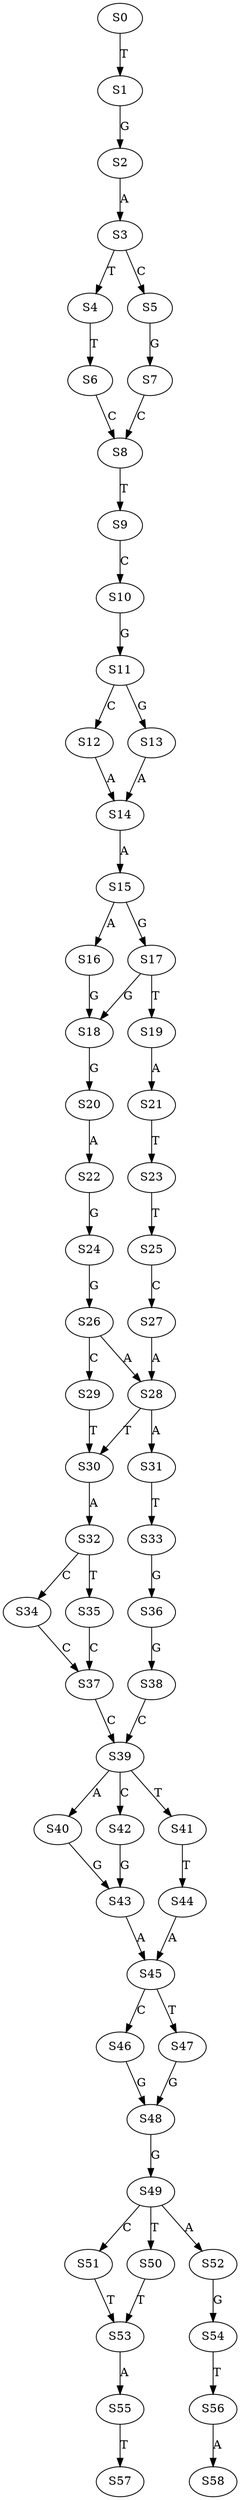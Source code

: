 strict digraph  {
	S0 -> S1 [ label = T ];
	S1 -> S2 [ label = G ];
	S2 -> S3 [ label = A ];
	S3 -> S4 [ label = T ];
	S3 -> S5 [ label = C ];
	S4 -> S6 [ label = T ];
	S5 -> S7 [ label = G ];
	S6 -> S8 [ label = C ];
	S7 -> S8 [ label = C ];
	S8 -> S9 [ label = T ];
	S9 -> S10 [ label = C ];
	S10 -> S11 [ label = G ];
	S11 -> S12 [ label = C ];
	S11 -> S13 [ label = G ];
	S12 -> S14 [ label = A ];
	S13 -> S14 [ label = A ];
	S14 -> S15 [ label = A ];
	S15 -> S16 [ label = A ];
	S15 -> S17 [ label = G ];
	S16 -> S18 [ label = G ];
	S17 -> S18 [ label = G ];
	S17 -> S19 [ label = T ];
	S18 -> S20 [ label = G ];
	S19 -> S21 [ label = A ];
	S20 -> S22 [ label = A ];
	S21 -> S23 [ label = T ];
	S22 -> S24 [ label = G ];
	S23 -> S25 [ label = T ];
	S24 -> S26 [ label = G ];
	S25 -> S27 [ label = C ];
	S26 -> S28 [ label = A ];
	S26 -> S29 [ label = C ];
	S27 -> S28 [ label = A ];
	S28 -> S30 [ label = T ];
	S28 -> S31 [ label = A ];
	S29 -> S30 [ label = T ];
	S30 -> S32 [ label = A ];
	S31 -> S33 [ label = T ];
	S32 -> S34 [ label = C ];
	S32 -> S35 [ label = T ];
	S33 -> S36 [ label = G ];
	S34 -> S37 [ label = C ];
	S35 -> S37 [ label = C ];
	S36 -> S38 [ label = G ];
	S37 -> S39 [ label = C ];
	S38 -> S39 [ label = C ];
	S39 -> S40 [ label = A ];
	S39 -> S41 [ label = T ];
	S39 -> S42 [ label = C ];
	S40 -> S43 [ label = G ];
	S41 -> S44 [ label = T ];
	S42 -> S43 [ label = G ];
	S43 -> S45 [ label = A ];
	S44 -> S45 [ label = A ];
	S45 -> S46 [ label = C ];
	S45 -> S47 [ label = T ];
	S46 -> S48 [ label = G ];
	S47 -> S48 [ label = G ];
	S48 -> S49 [ label = G ];
	S49 -> S50 [ label = T ];
	S49 -> S51 [ label = C ];
	S49 -> S52 [ label = A ];
	S50 -> S53 [ label = T ];
	S51 -> S53 [ label = T ];
	S52 -> S54 [ label = G ];
	S53 -> S55 [ label = A ];
	S54 -> S56 [ label = T ];
	S55 -> S57 [ label = T ];
	S56 -> S58 [ label = A ];
}
